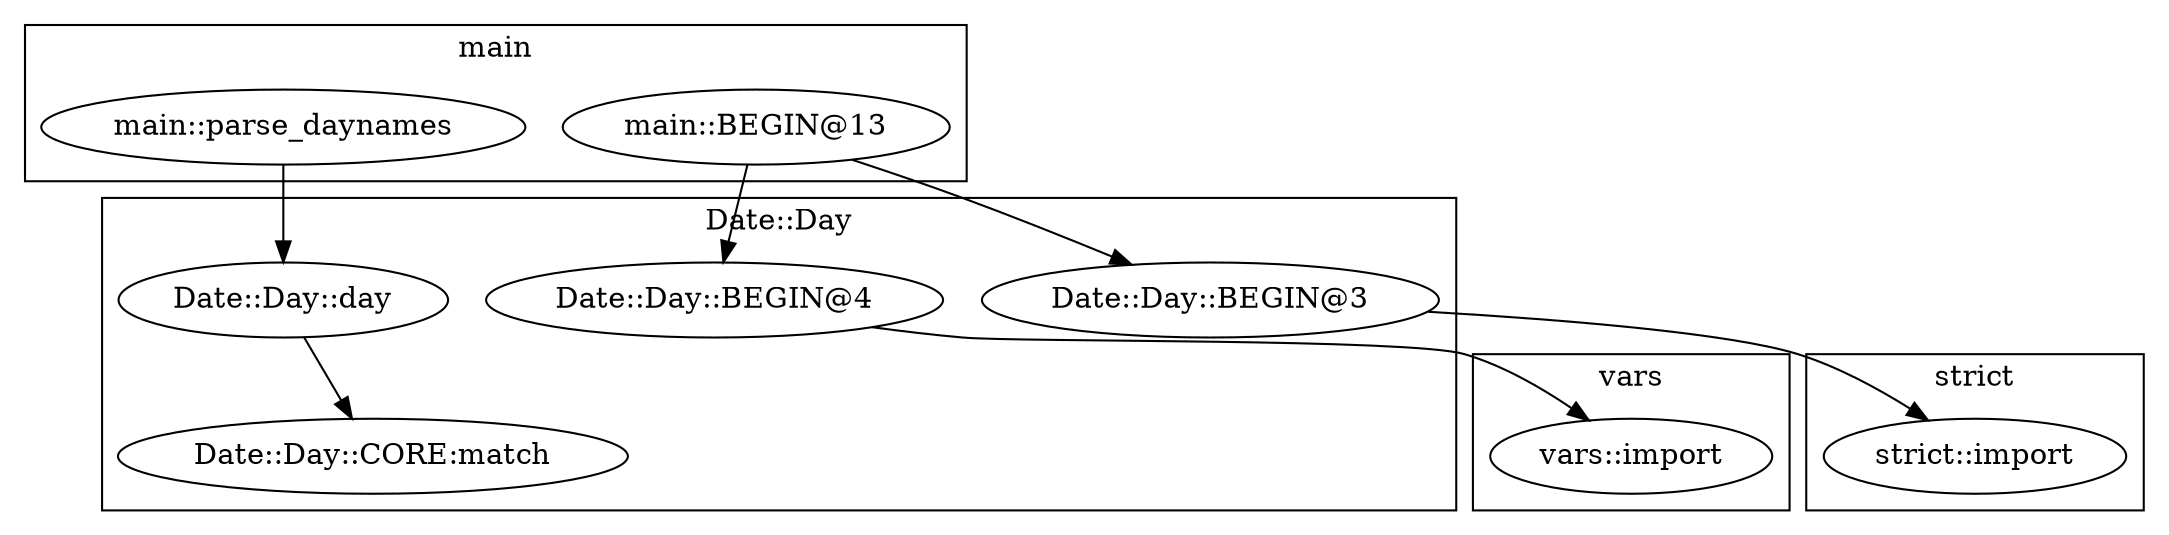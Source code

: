digraph {
graph [overlap=false]
subgraph cluster_Date_Day {
	label="Date::Day";
	"Date::Day::BEGIN@4";
	"Date::Day::BEGIN@3";
	"Date::Day::day";
	"Date::Day::CORE:match";
}
subgraph cluster_vars {
	label="vars";
	"vars::import";
}
subgraph cluster_main {
	label="main";
	"main::BEGIN@13";
	"main::parse_daynames";
}
subgraph cluster_strict {
	label="strict";
	"strict::import";
}
"main::parse_daynames" -> "Date::Day::day";
"Date::Day::day" -> "Date::Day::CORE:match";
"Date::Day::BEGIN@4" -> "vars::import";
"main::BEGIN@13" -> "Date::Day::BEGIN@4";
"main::BEGIN@13" -> "Date::Day::BEGIN@3";
"Date::Day::BEGIN@3" -> "strict::import";
}
